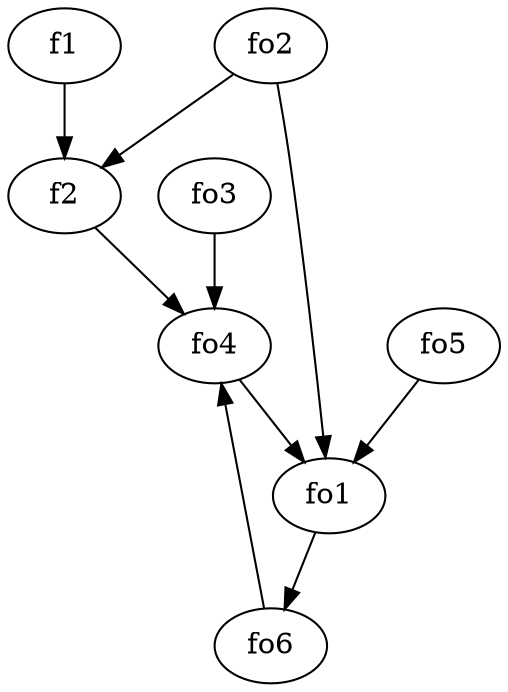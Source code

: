 strict digraph  {
f1;
f2;
fo1;
fo2;
fo3;
fo4;
fo5;
fo6;
f1 -> f2  [weight=2];
f2 -> fo4  [weight=2];
fo1 -> fo6  [weight=2];
fo2 -> fo1  [weight=2];
fo2 -> f2  [weight=2];
fo3 -> fo4  [weight=2];
fo4 -> fo1  [weight=2];
fo5 -> fo1  [weight=2];
fo6 -> fo4  [weight=2];
}
